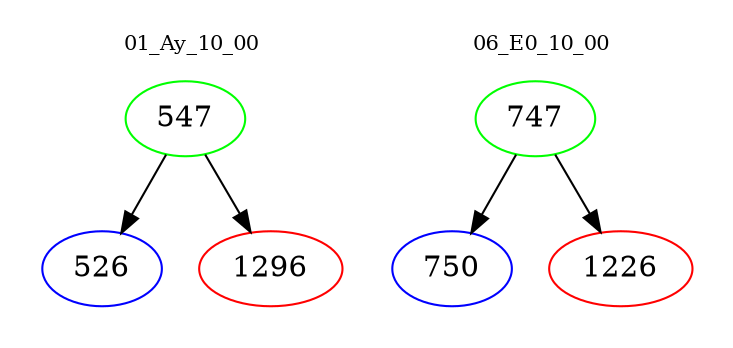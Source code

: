 digraph{
subgraph cluster_0 {
color = white
label = "01_Ay_10_00";
fontsize=10;
T0_547 [label="547", color="green"]
T0_547 -> T0_526 [color="black"]
T0_526 [label="526", color="blue"]
T0_547 -> T0_1296 [color="black"]
T0_1296 [label="1296", color="red"]
}
subgraph cluster_1 {
color = white
label = "06_E0_10_00";
fontsize=10;
T1_747 [label="747", color="green"]
T1_747 -> T1_750 [color="black"]
T1_750 [label="750", color="blue"]
T1_747 -> T1_1226 [color="black"]
T1_1226 [label="1226", color="red"]
}
}
